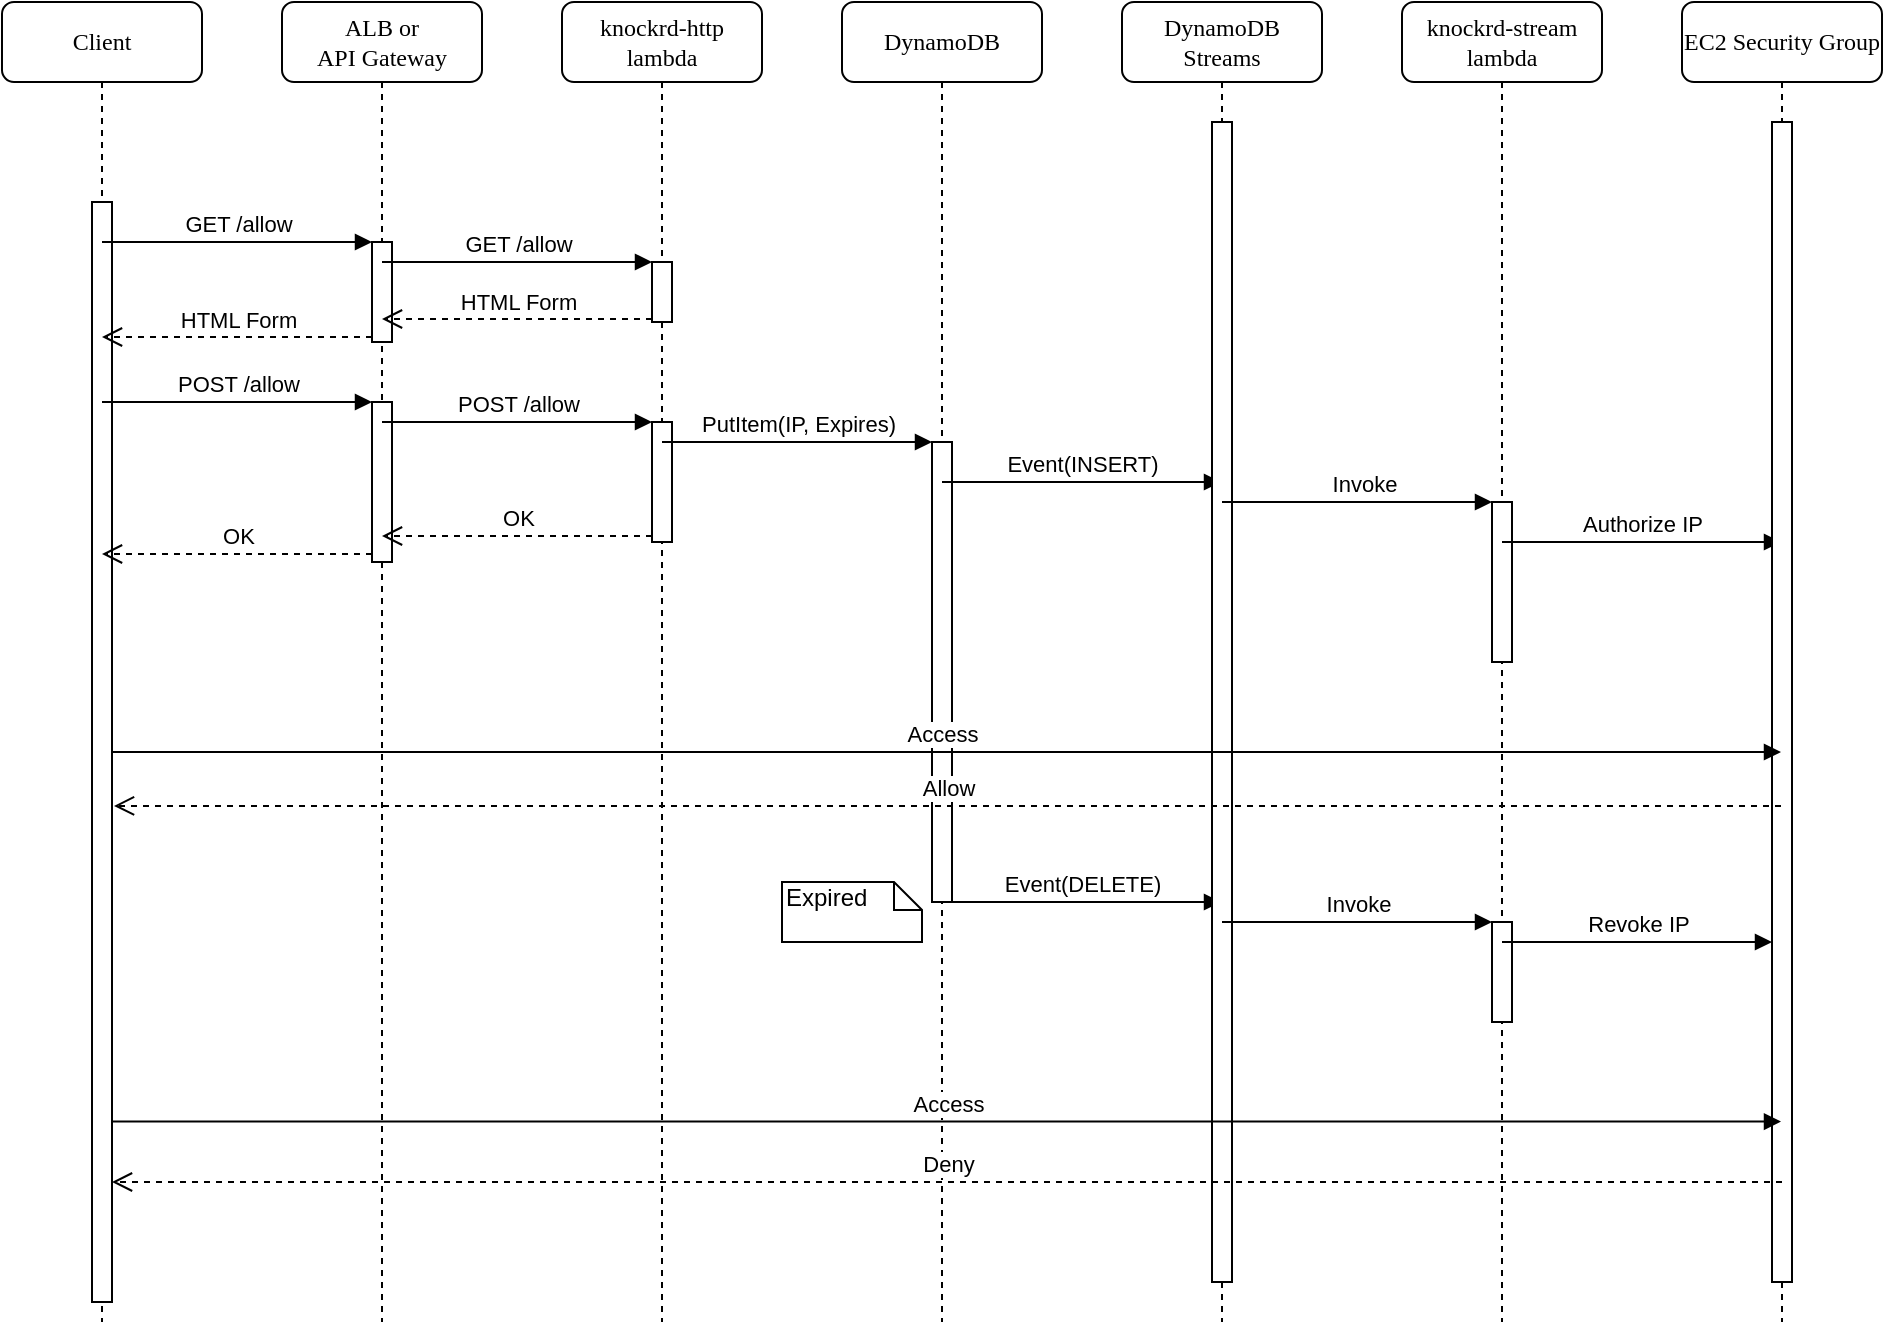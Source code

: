 <mxfile version="12.2.4" pages="1"><diagram name="Page-1" id="13e1069c-82ec-6db2-03f1-153e76fe0fe0"><mxGraphModel dx="867" dy="857" grid="1" gridSize="10" guides="1" tooltips="1" connect="1" arrows="1" fold="1" page="1" pageScale="1" pageWidth="1100" pageHeight="850" background="#ffffff" math="0" shadow="0"><root><mxCell id="0"/><mxCell id="1" parent="0"/><mxCell id="7baba1c4bc27f4b0-2" value="ALB or&lt;br&gt;API Gateway" style="shape=umlLifeline;perimeter=lifelinePerimeter;whiteSpace=wrap;html=1;container=1;collapsible=0;recursiveResize=0;outlineConnect=0;rounded=1;shadow=0;comic=0;labelBackgroundColor=none;strokeWidth=1;fontFamily=Verdana;fontSize=12;align=center;" parent="1" vertex="1"><mxGeometry x="250" y="80" width="100" height="660" as="geometry"/></mxCell><mxCell id="HLxC7s3pfuDzu-_PS0x3-1" value="" style="html=1;points=[];perimeter=orthogonalPerimeter;" parent="7baba1c4bc27f4b0-2" vertex="1"><mxGeometry x="45" y="120" width="10" height="50" as="geometry"/></mxCell><mxCell id="HLxC7s3pfuDzu-_PS0x3-7" value="" style="html=1;points=[];perimeter=orthogonalPerimeter;" parent="7baba1c4bc27f4b0-2" vertex="1"><mxGeometry x="45" y="200" width="10" height="80" as="geometry"/></mxCell><mxCell id="7baba1c4bc27f4b0-3" value="knockrd-http&lt;br&gt;lambda" style="shape=umlLifeline;perimeter=lifelinePerimeter;whiteSpace=wrap;html=1;container=1;collapsible=0;recursiveResize=0;outlineConnect=0;rounded=1;shadow=0;comic=0;labelBackgroundColor=none;strokeWidth=1;fontFamily=Verdana;fontSize=12;align=center;" parent="1" vertex="1"><mxGeometry x="390" y="80" width="100" height="660" as="geometry"/></mxCell><mxCell id="HLxC7s3pfuDzu-_PS0x3-4" value="" style="html=1;points=[];perimeter=orthogonalPerimeter;" parent="7baba1c4bc27f4b0-3" vertex="1"><mxGeometry x="45" y="130" width="10" height="30" as="geometry"/></mxCell><mxCell id="HLxC7s3pfuDzu-_PS0x3-10" value="" style="html=1;points=[];perimeter=orthogonalPerimeter;" parent="7baba1c4bc27f4b0-3" vertex="1"><mxGeometry x="45" y="210" width="10" height="60" as="geometry"/></mxCell><mxCell id="7baba1c4bc27f4b0-4" value="DynamoDB" style="shape=umlLifeline;perimeter=lifelinePerimeter;whiteSpace=wrap;html=1;container=1;collapsible=0;recursiveResize=0;outlineConnect=0;rounded=1;shadow=0;comic=0;labelBackgroundColor=none;strokeWidth=1;fontFamily=Verdana;fontSize=12;align=center;" parent="1" vertex="1"><mxGeometry x="530" y="80" width="100" height="660" as="geometry"/></mxCell><mxCell id="HLxC7s3pfuDzu-_PS0x3-13" value="" style="html=1;points=[];perimeter=orthogonalPerimeter;" parent="7baba1c4bc27f4b0-4" vertex="1"><mxGeometry x="45" y="220" width="10" height="230" as="geometry"/></mxCell><mxCell id="HLxC7s3pfuDzu-_PS0x3-18" value="Event(INSERT)" style="html=1;verticalAlign=bottom;endArrow=block;" parent="7baba1c4bc27f4b0-4" target="7baba1c4bc27f4b0-5" edge="1"><mxGeometry width="80" relative="1" as="geometry"><mxPoint x="50" y="240" as="sourcePoint"/><mxPoint x="130" y="240" as="targetPoint"/></mxGeometry></mxCell><mxCell id="HLxC7s3pfuDzu-_PS0x3-34" value="Event(DELETE)" style="html=1;verticalAlign=bottom;endArrow=block;" parent="7baba1c4bc27f4b0-4" target="7baba1c4bc27f4b0-5" edge="1"><mxGeometry x="0.004" width="80" relative="1" as="geometry"><mxPoint x="50" y="450" as="sourcePoint"/><mxPoint x="130" y="450" as="targetPoint"/><mxPoint as="offset"/></mxGeometry></mxCell><mxCell id="7baba1c4bc27f4b0-5" value="DynamoDB&lt;br&gt;Streams" style="shape=umlLifeline;perimeter=lifelinePerimeter;whiteSpace=wrap;html=1;container=1;collapsible=0;recursiveResize=0;outlineConnect=0;rounded=1;shadow=0;comic=0;labelBackgroundColor=none;strokeWidth=1;fontFamily=Verdana;fontSize=12;align=center;" parent="1" vertex="1"><mxGeometry x="670" y="80" width="100" height="660" as="geometry"/></mxCell><mxCell id="HLxC7s3pfuDzu-_PS0x3-22" value="" style="html=1;points=[];perimeter=orthogonalPerimeter;" parent="7baba1c4bc27f4b0-5" vertex="1"><mxGeometry x="45" y="60" width="10" height="580" as="geometry"/></mxCell><mxCell id="7baba1c4bc27f4b0-6" value="knockrd-stream&lt;br&gt;lambda" style="shape=umlLifeline;perimeter=lifelinePerimeter;whiteSpace=wrap;html=1;container=1;collapsible=0;recursiveResize=0;outlineConnect=0;rounded=1;shadow=0;comic=0;labelBackgroundColor=none;strokeWidth=1;fontFamily=Verdana;fontSize=12;align=center;" parent="1" vertex="1"><mxGeometry x="810" y="80" width="100" height="660" as="geometry"/></mxCell><mxCell id="HLxC7s3pfuDzu-_PS0x3-19" value="" style="html=1;points=[];perimeter=orthogonalPerimeter;" parent="7baba1c4bc27f4b0-6" vertex="1"><mxGeometry x="45" y="250" width="10" height="80" as="geometry"/></mxCell><mxCell id="HLxC7s3pfuDzu-_PS0x3-23" value="Authorize IP" style="html=1;verticalAlign=bottom;endArrow=block;" parent="7baba1c4bc27f4b0-6" target="HLxC7s3pfuDzu-_PS0x3-16" edge="1"><mxGeometry width="80" relative="1" as="geometry"><mxPoint x="50" y="270" as="sourcePoint"/><mxPoint x="130" y="270" as="targetPoint"/></mxGeometry></mxCell><mxCell id="HLxC7s3pfuDzu-_PS0x3-31" value="" style="html=1;points=[];perimeter=orthogonalPerimeter;" parent="7baba1c4bc27f4b0-6" vertex="1"><mxGeometry x="45" y="460" width="10" height="50" as="geometry"/></mxCell><mxCell id="7baba1c4bc27f4b0-8" value="Client" style="shape=umlLifeline;perimeter=lifelinePerimeter;whiteSpace=wrap;html=1;container=1;collapsible=0;recursiveResize=0;outlineConnect=0;rounded=1;shadow=0;comic=0;labelBackgroundColor=none;strokeWidth=1;fontFamily=Verdana;fontSize=12;align=center;" parent="1" vertex="1"><mxGeometry x="110" y="80" width="100" height="660" as="geometry"/></mxCell><mxCell id="7baba1c4bc27f4b0-9" value="" style="html=1;points=[];perimeter=orthogonalPerimeter;rounded=0;shadow=0;comic=0;labelBackgroundColor=none;strokeWidth=1;fontFamily=Verdana;fontSize=12;align=center;" parent="7baba1c4bc27f4b0-8" vertex="1"><mxGeometry x="45" y="100" width="10" height="550" as="geometry"/></mxCell><mxCell id="HLxC7s3pfuDzu-_PS0x3-2" value="GET /allow" style="html=1;verticalAlign=bottom;endArrow=block;entryX=0;entryY=0;" parent="1" source="7baba1c4bc27f4b0-8" target="HLxC7s3pfuDzu-_PS0x3-1" edge="1"><mxGeometry relative="1" as="geometry"><mxPoint x="215" y="200" as="sourcePoint"/></mxGeometry></mxCell><mxCell id="HLxC7s3pfuDzu-_PS0x3-3" value="HTML Form" style="html=1;verticalAlign=bottom;endArrow=open;dashed=1;endSize=8;exitX=0;exitY=0.95;" parent="1" source="HLxC7s3pfuDzu-_PS0x3-1" target="7baba1c4bc27f4b0-8" edge="1"><mxGeometry relative="1" as="geometry"><mxPoint x="215" y="276" as="targetPoint"/></mxGeometry></mxCell><mxCell id="HLxC7s3pfuDzu-_PS0x3-5" value="GET /allow" style="html=1;verticalAlign=bottom;endArrow=block;entryX=0;entryY=0;" parent="1" source="7baba1c4bc27f4b0-2" target="HLxC7s3pfuDzu-_PS0x3-4" edge="1"><mxGeometry relative="1" as="geometry"><mxPoint x="375" y="210" as="sourcePoint"/></mxGeometry></mxCell><mxCell id="HLxC7s3pfuDzu-_PS0x3-6" value="HTML Form" style="html=1;verticalAlign=bottom;endArrow=open;dashed=1;endSize=8;exitX=0;exitY=0.95;" parent="1" source="HLxC7s3pfuDzu-_PS0x3-4" target="7baba1c4bc27f4b0-2" edge="1"><mxGeometry relative="1" as="geometry"><mxPoint x="375" y="286" as="targetPoint"/></mxGeometry></mxCell><mxCell id="HLxC7s3pfuDzu-_PS0x3-8" value="POST /allow" style="html=1;verticalAlign=bottom;endArrow=block;entryX=0;entryY=0;" parent="1" source="7baba1c4bc27f4b0-8" target="HLxC7s3pfuDzu-_PS0x3-7" edge="1"><mxGeometry relative="1" as="geometry"><mxPoint x="215" y="280" as="sourcePoint"/></mxGeometry></mxCell><mxCell id="HLxC7s3pfuDzu-_PS0x3-9" value="OK" style="html=1;verticalAlign=bottom;endArrow=open;dashed=1;endSize=8;exitX=0;exitY=0.95;" parent="1" source="HLxC7s3pfuDzu-_PS0x3-7" target="7baba1c4bc27f4b0-8" edge="1"><mxGeometry relative="1" as="geometry"><mxPoint x="215" y="356" as="targetPoint"/></mxGeometry></mxCell><mxCell id="HLxC7s3pfuDzu-_PS0x3-11" value="POST /allow" style="html=1;verticalAlign=bottom;endArrow=block;entryX=0;entryY=0;" parent="1" source="7baba1c4bc27f4b0-2" target="HLxC7s3pfuDzu-_PS0x3-10" edge="1"><mxGeometry relative="1" as="geometry"><mxPoint x="375" y="290" as="sourcePoint"/></mxGeometry></mxCell><mxCell id="HLxC7s3pfuDzu-_PS0x3-12" value="OK" style="html=1;verticalAlign=bottom;endArrow=open;dashed=1;endSize=8;exitX=0;exitY=0.95;" parent="1" source="HLxC7s3pfuDzu-_PS0x3-10" target="7baba1c4bc27f4b0-2" edge="1"><mxGeometry relative="1" as="geometry"><mxPoint x="375" y="366" as="targetPoint"/></mxGeometry></mxCell><mxCell id="HLxC7s3pfuDzu-_PS0x3-14" value="PutItem(IP, Expires)" style="html=1;verticalAlign=bottom;endArrow=block;entryX=0;entryY=0;" parent="1" source="7baba1c4bc27f4b0-3" target="HLxC7s3pfuDzu-_PS0x3-13" edge="1"><mxGeometry relative="1" as="geometry"><mxPoint x="515" y="300" as="sourcePoint"/></mxGeometry></mxCell><mxCell id="HLxC7s3pfuDzu-_PS0x3-16" value="EC2 Security Group" style="shape=umlLifeline;perimeter=lifelinePerimeter;whiteSpace=wrap;html=1;container=1;collapsible=0;recursiveResize=0;outlineConnect=0;rounded=1;shadow=0;comic=0;labelBackgroundColor=none;strokeWidth=1;fontFamily=Verdana;fontSize=12;align=center;" parent="1" vertex="1"><mxGeometry x="950" y="80" width="100" height="660" as="geometry"/></mxCell><mxCell id="HLxC7s3pfuDzu-_PS0x3-17" value="" style="html=1;points=[];perimeter=orthogonalPerimeter;" parent="HLxC7s3pfuDzu-_PS0x3-16" vertex="1"><mxGeometry x="45" y="60" width="10" height="580" as="geometry"/></mxCell><mxCell id="HLxC7s3pfuDzu-_PS0x3-20" value="Invoke" style="html=1;verticalAlign=bottom;endArrow=block;entryX=0;entryY=0;" parent="1" source="7baba1c4bc27f4b0-5" target="HLxC7s3pfuDzu-_PS0x3-19" edge="1"><mxGeometry x="0.041" relative="1" as="geometry"><mxPoint x="795" y="330" as="sourcePoint"/><mxPoint as="offset"/></mxGeometry></mxCell><mxCell id="HLxC7s3pfuDzu-_PS0x3-28" value="Access" style="html=1;verticalAlign=bottom;endArrow=block;" parent="1" source="7baba1c4bc27f4b0-9" target="HLxC7s3pfuDzu-_PS0x3-16" edge="1"><mxGeometry x="-0.006" width="80" relative="1" as="geometry"><mxPoint x="305" y="456.68" as="sourcePoint"/><mxPoint x="590" y="380" as="targetPoint"/><mxPoint as="offset"/></mxGeometry></mxCell><mxCell id="HLxC7s3pfuDzu-_PS0x3-30" value="Expired" style="shape=note;whiteSpace=wrap;html=1;size=14;verticalAlign=top;align=left;spacingTop=-6;" parent="1" vertex="1"><mxGeometry x="500" y="520" width="70" height="30" as="geometry"/></mxCell><mxCell id="HLxC7s3pfuDzu-_PS0x3-32" value="Invoke" style="html=1;verticalAlign=bottom;endArrow=block;entryX=0;entryY=0;" parent="1" source="7baba1c4bc27f4b0-5" target="HLxC7s3pfuDzu-_PS0x3-31" edge="1"><mxGeometry relative="1" as="geometry"><mxPoint x="785" y="530" as="sourcePoint"/></mxGeometry></mxCell><mxCell id="HLxC7s3pfuDzu-_PS0x3-37" value="Revoke IP" style="html=1;verticalAlign=bottom;endArrow=block;entryX=0;entryY=0.42;entryDx=0;entryDy=0;entryPerimeter=0;" parent="1" edge="1"><mxGeometry width="80" relative="1" as="geometry"><mxPoint x="860" y="550" as="sourcePoint"/><mxPoint x="995" y="550" as="targetPoint"/></mxGeometry></mxCell><mxCell id="HLxC7s3pfuDzu-_PS0x3-43" value="Deny" style="html=1;verticalAlign=bottom;endArrow=open;dashed=1;endSize=8;" parent="1" target="7baba1c4bc27f4b0-9" edge="1"><mxGeometry relative="1" as="geometry"><mxPoint x="1000" y="670" as="sourcePoint"/><mxPoint x="920" y="660" as="targetPoint"/><Array as="points"><mxPoint x="660" y="670"/></Array></mxGeometry></mxCell><mxCell id="HLxC7s3pfuDzu-_PS0x3-41" value="Access" style="html=1;verticalAlign=bottom;endArrow=block;exitX=1;exitY=0.836;exitDx=0;exitDy=0;exitPerimeter=0;" parent="1" source="7baba1c4bc27f4b0-9" target="HLxC7s3pfuDzu-_PS0x3-16" edge="1"><mxGeometry width="80" relative="1" as="geometry"><mxPoint x="300" y="640" as="sourcePoint"/><mxPoint x="380" y="640" as="targetPoint"/></mxGeometry></mxCell><mxCell id="HLxC7s3pfuDzu-_PS0x3-42" value="Allow" style="html=1;verticalAlign=bottom;endArrow=open;dashed=1;endSize=8;entryX=1.1;entryY=0.549;entryDx=0;entryDy=0;entryPerimeter=0;" parent="1" source="HLxC7s3pfuDzu-_PS0x3-16" target="7baba1c4bc27f4b0-9" edge="1"><mxGeometry relative="1" as="geometry"><mxPoint x="380" y="480" as="sourcePoint"/><mxPoint x="300" y="480" as="targetPoint"/></mxGeometry></mxCell></root></mxGraphModel></diagram></mxfile>
